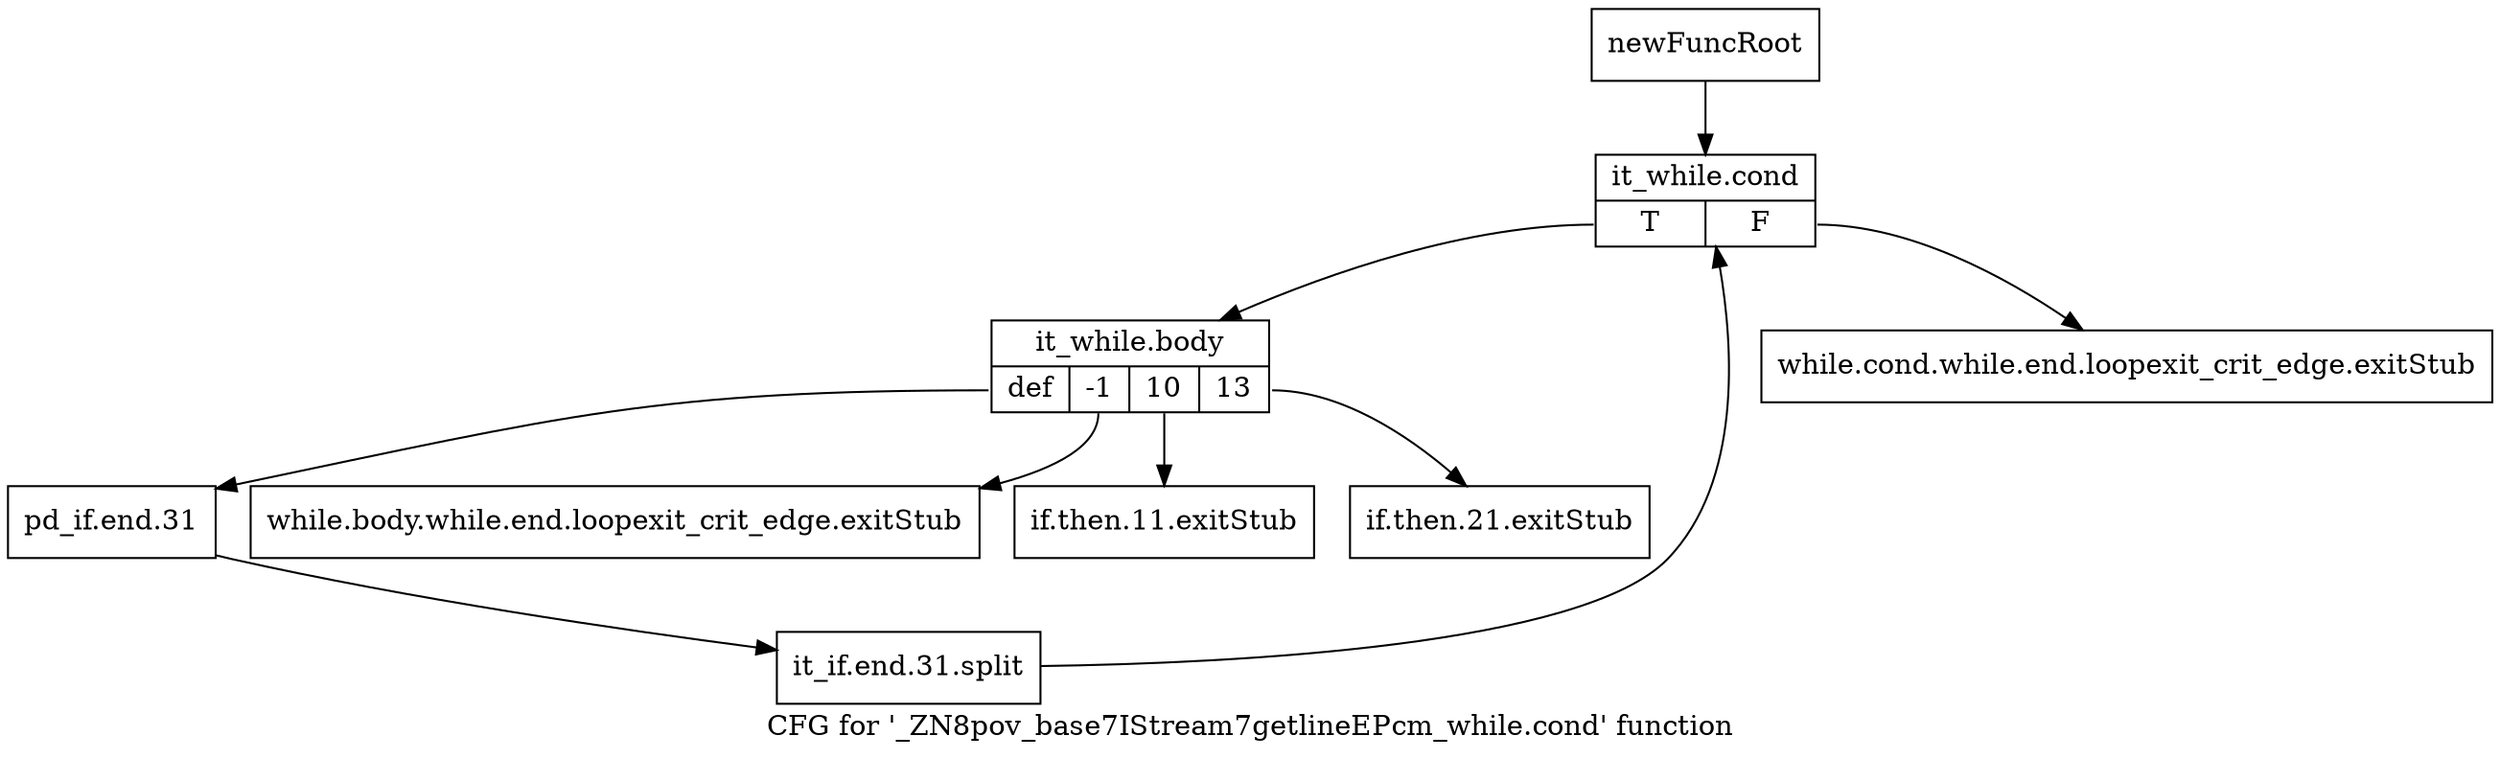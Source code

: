 digraph "CFG for '_ZN8pov_base7IStream7getlineEPcm_while.cond' function" {
	label="CFG for '_ZN8pov_base7IStream7getlineEPcm_while.cond' function";

	Node0x2413cc0 [shape=record,label="{newFuncRoot}"];
	Node0x2413cc0 -> Node0x2413e50;
	Node0x2413d10 [shape=record,label="{while.cond.while.end.loopexit_crit_edge.exitStub}"];
	Node0x2413d60 [shape=record,label="{while.body.while.end.loopexit_crit_edge.exitStub}"];
	Node0x2413db0 [shape=record,label="{if.then.11.exitStub}"];
	Node0x2413e00 [shape=record,label="{if.then.21.exitStub}"];
	Node0x2413e50 [shape=record,label="{it_while.cond|{<s0>T|<s1>F}}"];
	Node0x2413e50:s0 -> Node0x2413ea0;
	Node0x2413e50:s1 -> Node0x2413d10;
	Node0x2413ea0 [shape=record,label="{it_while.body|{<s0>def|<s1>-1|<s2>10|<s3>13}}"];
	Node0x2413ea0:s0 -> Node0x2413ef0;
	Node0x2413ea0:s1 -> Node0x2413d60;
	Node0x2413ea0:s2 -> Node0x2413db0;
	Node0x2413ea0:s3 -> Node0x2413e00;
	Node0x2413ef0 [shape=record,label="{pd_if.end.31}"];
	Node0x2413ef0 -> Node0x37844d0;
	Node0x37844d0 [shape=record,label="{it_if.end.31.split}"];
	Node0x37844d0 -> Node0x2413e50;
}
